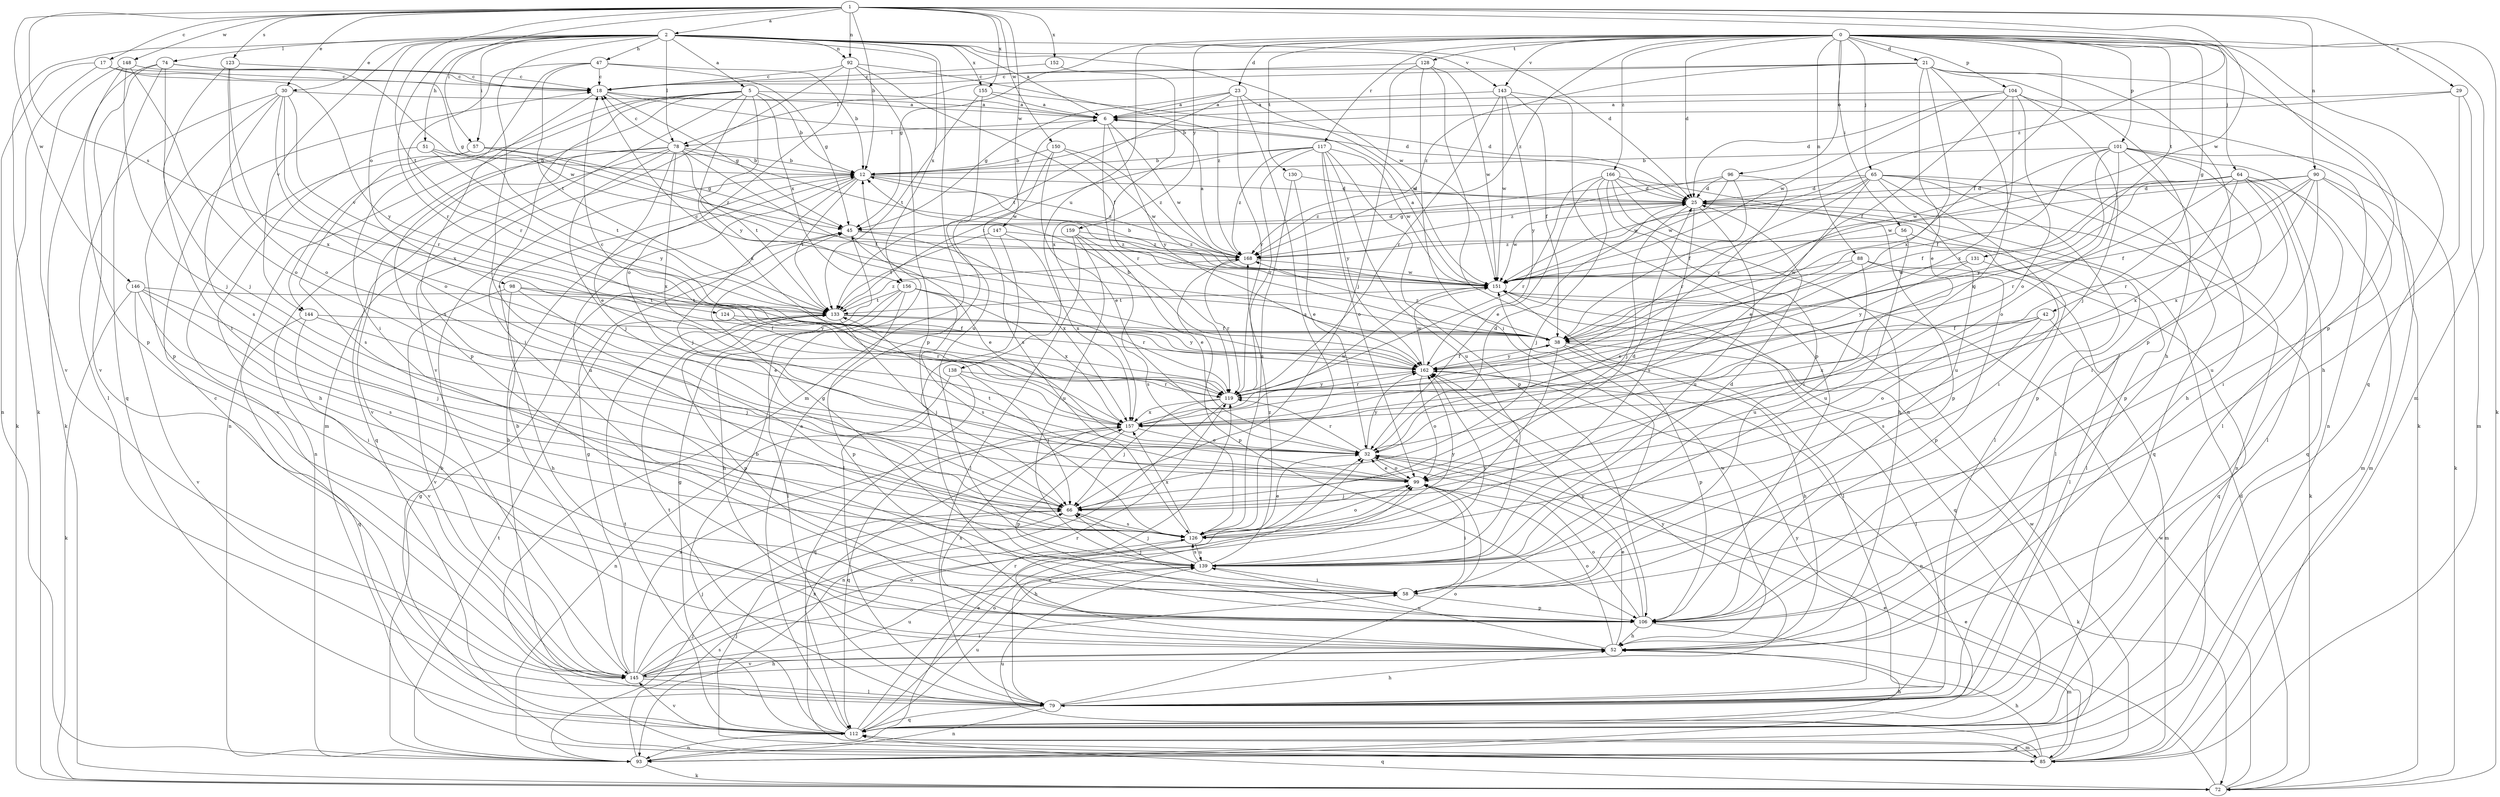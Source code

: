 strict digraph  {
0;
1;
2;
5;
6;
12;
17;
18;
21;
23;
25;
29;
30;
32;
38;
42;
45;
47;
51;
52;
56;
57;
58;
64;
65;
66;
72;
74;
78;
79;
85;
88;
90;
92;
93;
96;
98;
99;
101;
104;
106;
112;
117;
119;
123;
124;
126;
128;
130;
131;
133;
138;
139;
143;
144;
145;
146;
147;
148;
150;
151;
152;
155;
156;
157;
159;
162;
166;
168;
0 -> 21  [label=d];
0 -> 23  [label=d];
0 -> 25  [label=d];
0 -> 38  [label=f];
0 -> 42  [label=g];
0 -> 45  [label=g];
0 -> 56  [label=i];
0 -> 64  [label=j];
0 -> 65  [label=j];
0 -> 72  [label=k];
0 -> 85  [label=m];
0 -> 88  [label=n];
0 -> 96  [label=o];
0 -> 101  [label=p];
0 -> 104  [label=p];
0 -> 106  [label=p];
0 -> 112  [label=q];
0 -> 117  [label=r];
0 -> 128  [label=t];
0 -> 130  [label=t];
0 -> 131  [label=t];
0 -> 138  [label=u];
0 -> 143  [label=v];
0 -> 159  [label=y];
0 -> 166  [label=z];
0 -> 168  [label=z];
1 -> 2  [label=a];
1 -> 12  [label=b];
1 -> 17  [label=c];
1 -> 29  [label=e];
1 -> 30  [label=e];
1 -> 57  [label=i];
1 -> 90  [label=n];
1 -> 92  [label=n];
1 -> 123  [label=s];
1 -> 124  [label=s];
1 -> 133  [label=t];
1 -> 146  [label=w];
1 -> 147  [label=w];
1 -> 148  [label=w];
1 -> 150  [label=w];
1 -> 151  [label=w];
1 -> 152  [label=x];
1 -> 155  [label=x];
1 -> 168  [label=z];
2 -> 5  [label=a];
2 -> 6  [label=a];
2 -> 25  [label=d];
2 -> 30  [label=e];
2 -> 47  [label=h];
2 -> 51  [label=h];
2 -> 57  [label=i];
2 -> 72  [label=k];
2 -> 74  [label=l];
2 -> 78  [label=l];
2 -> 85  [label=m];
2 -> 92  [label=n];
2 -> 98  [label=o];
2 -> 119  [label=r];
2 -> 126  [label=s];
2 -> 143  [label=v];
2 -> 144  [label=v];
2 -> 151  [label=w];
2 -> 155  [label=x];
2 -> 156  [label=x];
5 -> 6  [label=a];
5 -> 12  [label=b];
5 -> 58  [label=i];
5 -> 85  [label=m];
5 -> 93  [label=n];
5 -> 106  [label=p];
5 -> 144  [label=v];
5 -> 156  [label=x];
5 -> 157  [label=x];
5 -> 162  [label=y];
6 -> 78  [label=l];
6 -> 119  [label=r];
6 -> 151  [label=w];
6 -> 162  [label=y];
12 -> 25  [label=d];
12 -> 66  [label=j];
12 -> 133  [label=t];
12 -> 139  [label=u];
12 -> 168  [label=z];
17 -> 18  [label=c];
17 -> 45  [label=g];
17 -> 72  [label=k];
17 -> 93  [label=n];
17 -> 162  [label=y];
18 -> 6  [label=a];
18 -> 25  [label=d];
18 -> 45  [label=g];
18 -> 126  [label=s];
21 -> 18  [label=c];
21 -> 32  [label=e];
21 -> 52  [label=h];
21 -> 66  [label=j];
21 -> 72  [label=k];
21 -> 78  [label=l];
21 -> 106  [label=p];
21 -> 157  [label=x];
21 -> 168  [label=z];
23 -> 6  [label=a];
23 -> 45  [label=g];
23 -> 119  [label=r];
23 -> 126  [label=s];
23 -> 133  [label=t];
23 -> 151  [label=w];
25 -> 45  [label=g];
25 -> 66  [label=j];
25 -> 72  [label=k];
25 -> 79  [label=l];
25 -> 126  [label=s];
25 -> 139  [label=u];
25 -> 151  [label=w];
29 -> 6  [label=a];
29 -> 12  [label=b];
29 -> 52  [label=h];
29 -> 85  [label=m];
30 -> 6  [label=a];
30 -> 79  [label=l];
30 -> 99  [label=o];
30 -> 106  [label=p];
30 -> 119  [label=r];
30 -> 126  [label=s];
30 -> 157  [label=x];
32 -> 25  [label=d];
32 -> 72  [label=k];
32 -> 99  [label=o];
32 -> 119  [label=r];
32 -> 162  [label=y];
38 -> 18  [label=c];
38 -> 52  [label=h];
38 -> 79  [label=l];
38 -> 106  [label=p];
38 -> 126  [label=s];
38 -> 162  [label=y];
38 -> 168  [label=z];
42 -> 38  [label=f];
42 -> 85  [label=m];
42 -> 99  [label=o];
42 -> 126  [label=s];
42 -> 157  [label=x];
45 -> 25  [label=d];
45 -> 32  [label=e];
45 -> 157  [label=x];
45 -> 168  [label=z];
47 -> 12  [label=b];
47 -> 18  [label=c];
47 -> 45  [label=g];
47 -> 58  [label=i];
47 -> 119  [label=r];
47 -> 133  [label=t];
51 -> 12  [label=b];
51 -> 52  [label=h];
51 -> 133  [label=t];
51 -> 162  [label=y];
52 -> 32  [label=e];
52 -> 99  [label=o];
52 -> 139  [label=u];
52 -> 145  [label=v];
52 -> 151  [label=w];
52 -> 157  [label=x];
56 -> 79  [label=l];
56 -> 139  [label=u];
56 -> 168  [label=z];
57 -> 12  [label=b];
57 -> 45  [label=g];
57 -> 126  [label=s];
57 -> 145  [label=v];
57 -> 168  [label=z];
58 -> 66  [label=j];
58 -> 106  [label=p];
64 -> 25  [label=d];
64 -> 38  [label=f];
64 -> 79  [label=l];
64 -> 85  [label=m];
64 -> 106  [label=p];
64 -> 112  [label=q];
64 -> 119  [label=r];
64 -> 157  [label=x];
64 -> 162  [label=y];
65 -> 25  [label=d];
65 -> 32  [label=e];
65 -> 58  [label=i];
65 -> 93  [label=n];
65 -> 106  [label=p];
65 -> 112  [label=q];
65 -> 119  [label=r];
65 -> 139  [label=u];
65 -> 151  [label=w];
65 -> 168  [label=z];
66 -> 25  [label=d];
66 -> 126  [label=s];
72 -> 25  [label=d];
72 -> 32  [label=e];
72 -> 112  [label=q];
72 -> 151  [label=w];
74 -> 18  [label=c];
74 -> 58  [label=i];
74 -> 72  [label=k];
74 -> 112  [label=q];
74 -> 145  [label=v];
74 -> 151  [label=w];
78 -> 12  [label=b];
78 -> 18  [label=c];
78 -> 32  [label=e];
78 -> 38  [label=f];
78 -> 66  [label=j];
78 -> 93  [label=n];
78 -> 112  [label=q];
78 -> 133  [label=t];
78 -> 145  [label=v];
78 -> 151  [label=w];
78 -> 157  [label=x];
79 -> 12  [label=b];
79 -> 18  [label=c];
79 -> 32  [label=e];
79 -> 52  [label=h];
79 -> 93  [label=n];
79 -> 99  [label=o];
79 -> 112  [label=q];
79 -> 133  [label=t];
79 -> 162  [label=y];
85 -> 12  [label=b];
85 -> 32  [label=e];
85 -> 52  [label=h];
85 -> 66  [label=j];
85 -> 112  [label=q];
85 -> 139  [label=u];
85 -> 151  [label=w];
85 -> 157  [label=x];
88 -> 32  [label=e];
88 -> 79  [label=l];
88 -> 106  [label=p];
88 -> 139  [label=u];
88 -> 151  [label=w];
90 -> 25  [label=d];
90 -> 38  [label=f];
90 -> 58  [label=i];
90 -> 85  [label=m];
90 -> 119  [label=r];
90 -> 139  [label=u];
90 -> 151  [label=w];
90 -> 157  [label=x];
92 -> 18  [label=c];
92 -> 38  [label=f];
92 -> 99  [label=o];
92 -> 106  [label=p];
92 -> 145  [label=v];
92 -> 168  [label=z];
93 -> 32  [label=e];
93 -> 45  [label=g];
93 -> 66  [label=j];
93 -> 72  [label=k];
93 -> 126  [label=s];
93 -> 133  [label=t];
96 -> 25  [label=d];
96 -> 38  [label=f];
96 -> 151  [label=w];
96 -> 162  [label=y];
96 -> 168  [label=z];
98 -> 32  [label=e];
98 -> 52  [label=h];
98 -> 133  [label=t];
98 -> 145  [label=v];
98 -> 162  [label=y];
99 -> 32  [label=e];
99 -> 58  [label=i];
99 -> 66  [label=j];
99 -> 133  [label=t];
101 -> 12  [label=b];
101 -> 38  [label=f];
101 -> 52  [label=h];
101 -> 58  [label=i];
101 -> 72  [label=k];
101 -> 79  [label=l];
101 -> 99  [label=o];
101 -> 151  [label=w];
101 -> 157  [label=x];
104 -> 6  [label=a];
104 -> 25  [label=d];
104 -> 38  [label=f];
104 -> 66  [label=j];
104 -> 93  [label=n];
104 -> 99  [label=o];
104 -> 151  [label=w];
104 -> 157  [label=x];
106 -> 52  [label=h];
106 -> 85  [label=m];
106 -> 99  [label=o];
106 -> 162  [label=y];
112 -> 6  [label=a];
112 -> 12  [label=b];
112 -> 45  [label=g];
112 -> 52  [label=h];
112 -> 85  [label=m];
112 -> 93  [label=n];
112 -> 99  [label=o];
112 -> 119  [label=r];
112 -> 133  [label=t];
112 -> 139  [label=u];
112 -> 145  [label=v];
117 -> 12  [label=b];
117 -> 99  [label=o];
117 -> 106  [label=p];
117 -> 119  [label=r];
117 -> 133  [label=t];
117 -> 139  [label=u];
117 -> 151  [label=w];
117 -> 162  [label=y];
117 -> 168  [label=z];
119 -> 18  [label=c];
119 -> 66  [label=j];
119 -> 93  [label=n];
119 -> 157  [label=x];
119 -> 162  [label=y];
123 -> 18  [label=c];
123 -> 66  [label=j];
123 -> 99  [label=o];
123 -> 157  [label=x];
124 -> 38  [label=f];
124 -> 119  [label=r];
126 -> 32  [label=e];
126 -> 52  [label=h];
126 -> 99  [label=o];
126 -> 139  [label=u];
126 -> 157  [label=x];
126 -> 162  [label=y];
128 -> 18  [label=c];
128 -> 58  [label=i];
128 -> 66  [label=j];
128 -> 93  [label=n];
128 -> 151  [label=w];
130 -> 25  [label=d];
130 -> 32  [label=e];
130 -> 126  [label=s];
131 -> 112  [label=q];
131 -> 151  [label=w];
131 -> 162  [label=y];
133 -> 38  [label=f];
133 -> 66  [label=j];
133 -> 106  [label=p];
133 -> 162  [label=y];
133 -> 168  [label=z];
138 -> 66  [label=j];
138 -> 93  [label=n];
138 -> 112  [label=q];
138 -> 119  [label=r];
139 -> 25  [label=d];
139 -> 45  [label=g];
139 -> 58  [label=i];
139 -> 66  [label=j];
139 -> 126  [label=s];
139 -> 162  [label=y];
139 -> 168  [label=z];
143 -> 6  [label=a];
143 -> 38  [label=f];
143 -> 106  [label=p];
143 -> 119  [label=r];
143 -> 151  [label=w];
143 -> 162  [label=y];
144 -> 38  [label=f];
144 -> 66  [label=j];
144 -> 112  [label=q];
144 -> 145  [label=v];
145 -> 12  [label=b];
145 -> 45  [label=g];
145 -> 52  [label=h];
145 -> 58  [label=i];
145 -> 66  [label=j];
145 -> 79  [label=l];
145 -> 99  [label=o];
145 -> 119  [label=r];
145 -> 139  [label=u];
145 -> 157  [label=x];
145 -> 162  [label=y];
146 -> 58  [label=i];
146 -> 66  [label=j];
146 -> 72  [label=k];
146 -> 126  [label=s];
146 -> 133  [label=t];
146 -> 145  [label=v];
147 -> 79  [label=l];
147 -> 133  [label=t];
147 -> 157  [label=x];
147 -> 168  [label=z];
148 -> 18  [label=c];
148 -> 66  [label=j];
148 -> 99  [label=o];
148 -> 106  [label=p];
148 -> 145  [label=v];
150 -> 12  [label=b];
150 -> 32  [label=e];
150 -> 126  [label=s];
150 -> 151  [label=w];
150 -> 168  [label=z];
151 -> 6  [label=a];
151 -> 12  [label=b];
151 -> 79  [label=l];
151 -> 112  [label=q];
151 -> 133  [label=t];
152 -> 18  [label=c];
152 -> 157  [label=x];
155 -> 6  [label=a];
155 -> 25  [label=d];
155 -> 133  [label=t];
155 -> 139  [label=u];
156 -> 52  [label=h];
156 -> 79  [label=l];
156 -> 106  [label=p];
156 -> 119  [label=r];
156 -> 126  [label=s];
156 -> 133  [label=t];
156 -> 157  [label=x];
157 -> 32  [label=e];
157 -> 106  [label=p];
157 -> 112  [label=q];
157 -> 151  [label=w];
159 -> 32  [label=e];
159 -> 79  [label=l];
159 -> 126  [label=s];
159 -> 139  [label=u];
159 -> 168  [label=z];
162 -> 12  [label=b];
162 -> 38  [label=f];
162 -> 93  [label=n];
162 -> 99  [label=o];
162 -> 119  [label=r];
162 -> 151  [label=w];
166 -> 25  [label=d];
166 -> 32  [label=e];
166 -> 52  [label=h];
166 -> 58  [label=i];
166 -> 66  [label=j];
166 -> 79  [label=l];
166 -> 106  [label=p];
166 -> 119  [label=r];
168 -> 6  [label=a];
168 -> 106  [label=p];
168 -> 119  [label=r];
168 -> 151  [label=w];
}
